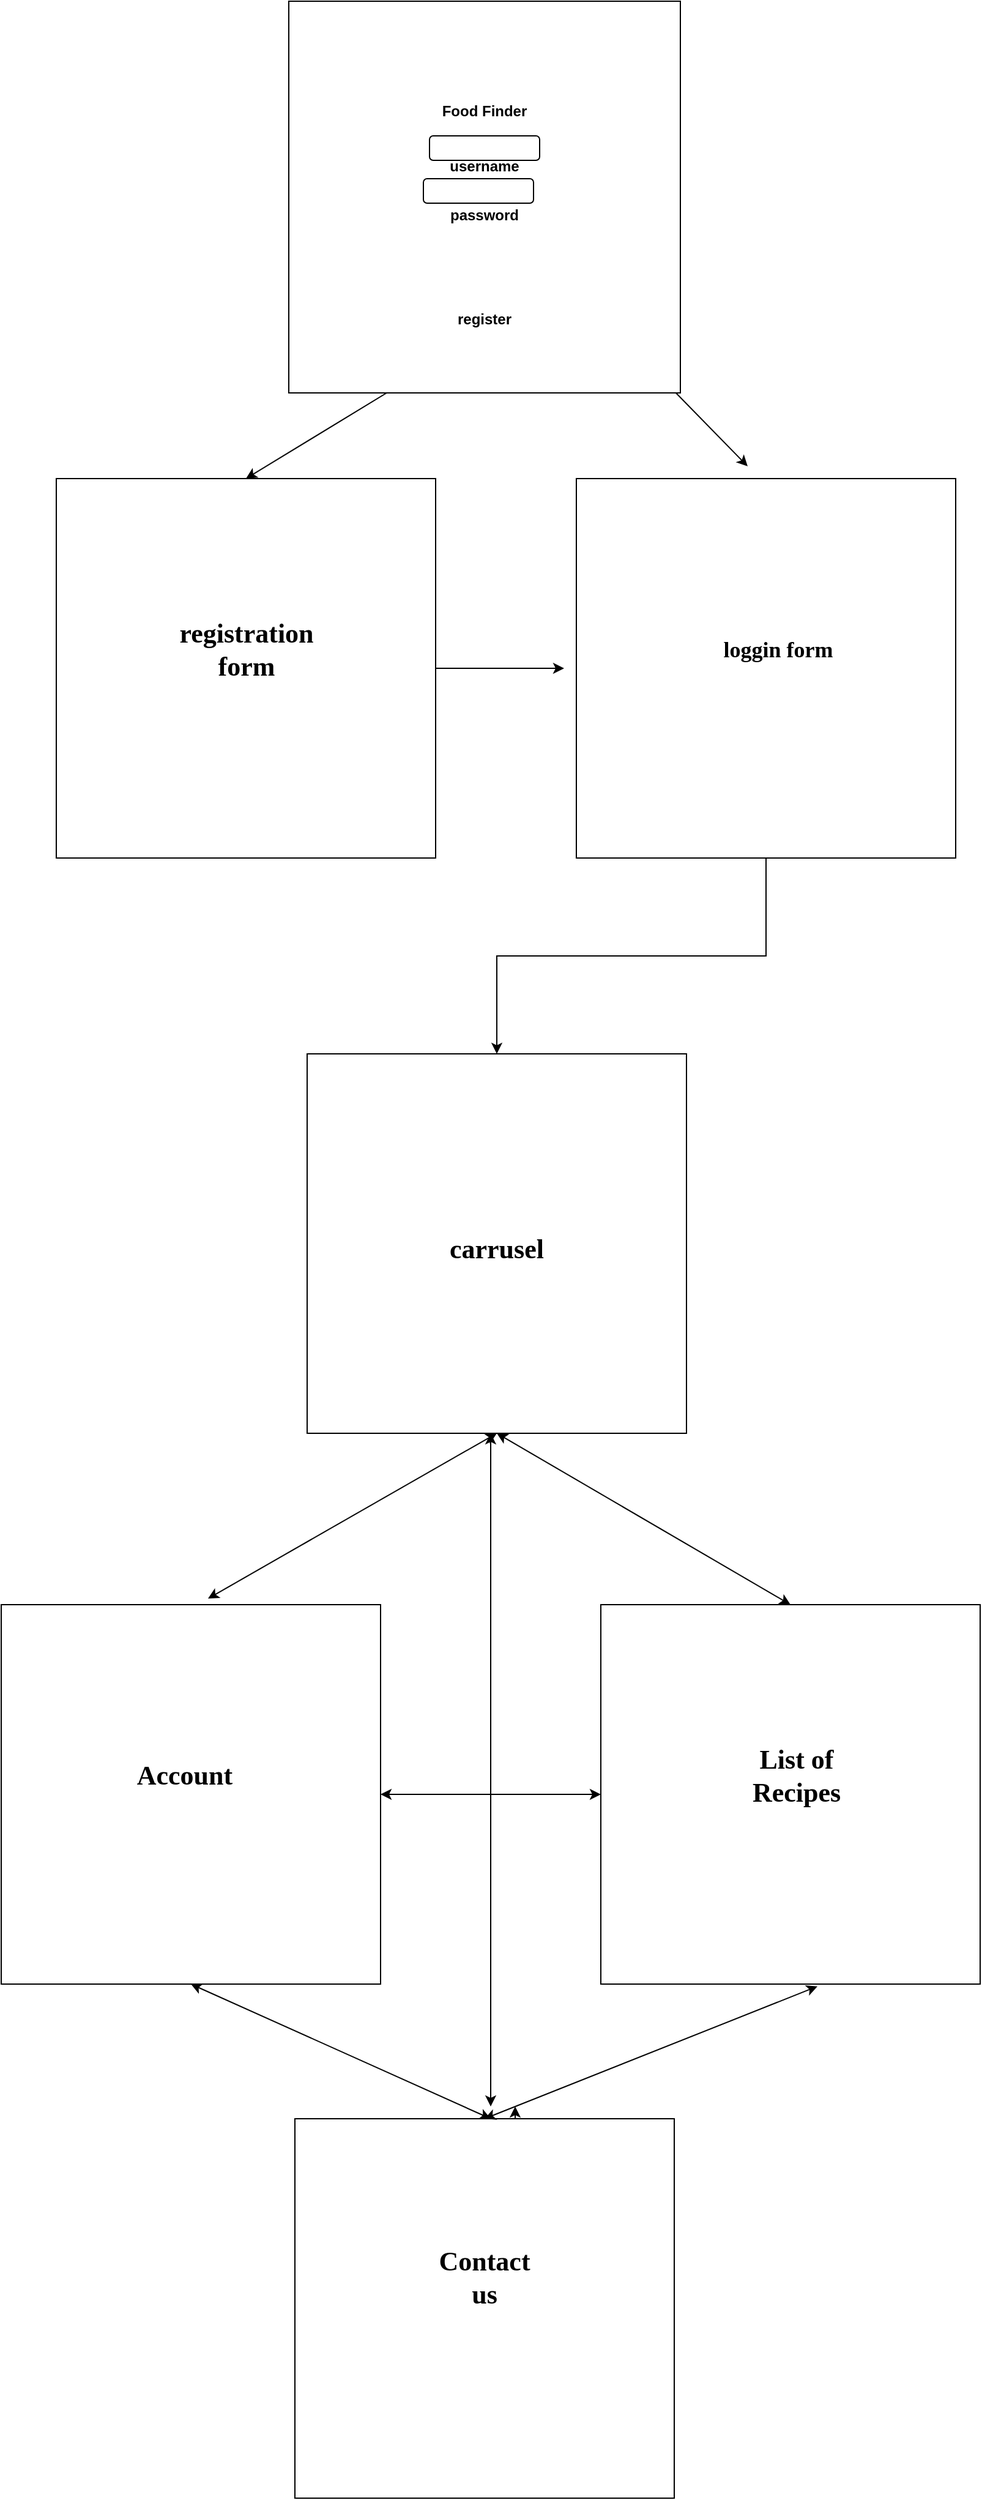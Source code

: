 <mxfile version="14.1.9" type="device"><diagram id="YLIy3OeQ4RPr63b6gepJ" name="Page-1"><mxGraphModel dx="1298" dy="833" grid="1" gridSize="10" guides="1" tooltips="1" connect="1" arrows="1" fold="1" page="1" pageScale="1" pageWidth="850" pageHeight="1100" math="0" shadow="0"><root><mxCell id="0"/><mxCell id="1" parent="0"/><mxCell id="fVj1W50yYzNSWGZp0jC5-1" value="" style="whiteSpace=wrap;html=1;aspect=fixed;" vertex="1" parent="1"><mxGeometry x="265" y="90" width="320" height="320" as="geometry"/></mxCell><mxCell id="fVj1W50yYzNSWGZp0jC5-2" value="username" style="text;html=1;strokeColor=none;fillColor=none;align=center;verticalAlign=middle;whiteSpace=wrap;rounded=0;fontStyle=1" vertex="1" parent="1"><mxGeometry x="405" y="215" width="40" height="20" as="geometry"/></mxCell><mxCell id="fVj1W50yYzNSWGZp0jC5-3" value="Food Finder" style="text;html=1;strokeColor=none;fillColor=none;align=center;verticalAlign=middle;whiteSpace=wrap;rounded=0;fontStyle=1" vertex="1" parent="1"><mxGeometry x="385" y="170" width="80" height="20" as="geometry"/></mxCell><mxCell id="fVj1W50yYzNSWGZp0jC5-5" value="" style="rounded=1;whiteSpace=wrap;html=1;" vertex="1" parent="1"><mxGeometry x="380" y="200" width="90" height="20" as="geometry"/></mxCell><mxCell id="fVj1W50yYzNSWGZp0jC5-6" value="" style="rounded=1;whiteSpace=wrap;html=1;" vertex="1" parent="1"><mxGeometry x="375" y="235" width="90" height="20" as="geometry"/></mxCell><mxCell id="fVj1W50yYzNSWGZp0jC5-7" value="password" style="text;html=1;strokeColor=none;fillColor=none;align=center;verticalAlign=middle;whiteSpace=wrap;rounded=0;fontStyle=1" vertex="1" parent="1"><mxGeometry x="405" y="255" width="40" height="20" as="geometry"/></mxCell><mxCell id="fVj1W50yYzNSWGZp0jC5-19" style="edgeStyle=orthogonalEdgeStyle;rounded=0;orthogonalLoop=1;jettySize=auto;html=1;" edge="1" parent="1" source="fVj1W50yYzNSWGZp0jC5-9" target="fVj1W50yYzNSWGZp0jC5-13"><mxGeometry relative="1" as="geometry"><mxPoint x="570" y="880" as="targetPoint"/></mxGeometry></mxCell><mxCell id="fVj1W50yYzNSWGZp0jC5-9" value="" style="whiteSpace=wrap;html=1;aspect=fixed;" vertex="1" parent="1"><mxGeometry x="500" y="480" width="310" height="310" as="geometry"/></mxCell><mxCell id="fVj1W50yYzNSWGZp0jC5-10" value="loggin form" style="text;html=1;strokeColor=none;fillColor=none;align=center;verticalAlign=middle;whiteSpace=wrap;rounded=0;fontFamily=Verdana;fontStyle=1;fontSize=18;" vertex="1" parent="1"><mxGeometry x="580" y="600" width="170" height="40" as="geometry"/></mxCell><mxCell id="fVj1W50yYzNSWGZp0jC5-18" style="edgeStyle=orthogonalEdgeStyle;rounded=0;orthogonalLoop=1;jettySize=auto;html=1;" edge="1" parent="1" source="fVj1W50yYzNSWGZp0jC5-11"><mxGeometry relative="1" as="geometry"><mxPoint x="490" y="635" as="targetPoint"/></mxGeometry></mxCell><mxCell id="fVj1W50yYzNSWGZp0jC5-11" value="" style="whiteSpace=wrap;html=1;aspect=fixed;" vertex="1" parent="1"><mxGeometry x="75" y="480" width="310" height="310" as="geometry"/></mxCell><mxCell id="fVj1W50yYzNSWGZp0jC5-12" value="registration form" style="text;html=1;strokeColor=none;fillColor=none;align=center;verticalAlign=middle;whiteSpace=wrap;rounded=0;fontFamily=Verdana;fontStyle=1;fontSize=22;" vertex="1" parent="1"><mxGeometry x="177.5" y="600" width="105" height="40" as="geometry"/></mxCell><mxCell id="fVj1W50yYzNSWGZp0jC5-13" value="" style="whiteSpace=wrap;html=1;aspect=fixed;" vertex="1" parent="1"><mxGeometry x="280" y="950" width="310" height="310" as="geometry"/></mxCell><mxCell id="fVj1W50yYzNSWGZp0jC5-14" value="register" style="text;html=1;strokeColor=none;fillColor=none;align=center;verticalAlign=middle;whiteSpace=wrap;rounded=0;fontStyle=1" vertex="1" parent="1"><mxGeometry x="380" y="340" width="90" height="20" as="geometry"/></mxCell><mxCell id="fVj1W50yYzNSWGZp0jC5-16" value="" style="endArrow=classic;html=1;" edge="1" parent="1" source="fVj1W50yYzNSWGZp0jC5-1"><mxGeometry width="50" height="50" relative="1" as="geometry"><mxPoint x="435" y="400" as="sourcePoint"/><mxPoint x="640" y="470" as="targetPoint"/></mxGeometry></mxCell><mxCell id="fVj1W50yYzNSWGZp0jC5-17" value="" style="endArrow=classic;html=1;exitX=0.25;exitY=1;exitDx=0;exitDy=0;entryX=0.5;entryY=0;entryDx=0;entryDy=0;" edge="1" parent="1" source="fVj1W50yYzNSWGZp0jC5-1" target="fVj1W50yYzNSWGZp0jC5-11"><mxGeometry width="50" height="50" relative="1" as="geometry"><mxPoint x="400" y="690" as="sourcePoint"/><mxPoint x="450" y="640" as="targetPoint"/></mxGeometry></mxCell><mxCell id="fVj1W50yYzNSWGZp0jC5-20" value="carrusel" style="text;html=1;strokeColor=none;fillColor=none;align=center;verticalAlign=middle;whiteSpace=wrap;rounded=0;fontStyle=1;fontFamily=Verdana;fontSize=22;" vertex="1" parent="1"><mxGeometry x="415" y="1100" width="40" height="20" as="geometry"/></mxCell><mxCell id="fVj1W50yYzNSWGZp0jC5-22" value="" style="whiteSpace=wrap;html=1;aspect=fixed;" vertex="1" parent="1"><mxGeometry x="30" y="1400" width="310" height="310" as="geometry"/></mxCell><mxCell id="fVj1W50yYzNSWGZp0jC5-23" value="" style="whiteSpace=wrap;html=1;aspect=fixed;" vertex="1" parent="1"><mxGeometry x="520" y="1400" width="310" height="310" as="geometry"/></mxCell><mxCell id="fVj1W50yYzNSWGZp0jC5-24" value="Account" style="text;html=1;strokeColor=none;fillColor=none;align=center;verticalAlign=middle;whiteSpace=wrap;rounded=0;fontFamily=Verdana;fontSize=22;fontStyle=1" vertex="1" parent="1"><mxGeometry x="160" y="1530" width="40" height="20" as="geometry"/></mxCell><mxCell id="fVj1W50yYzNSWGZp0jC5-25" value="&lt;b&gt;List of Recipes&lt;/b&gt;" style="text;html=1;strokeColor=none;fillColor=none;align=center;verticalAlign=middle;whiteSpace=wrap;rounded=0;fontFamily=Verdana;fontSize=22;" vertex="1" parent="1"><mxGeometry x="660" y="1530" width="40" height="20" as="geometry"/></mxCell><mxCell id="fVj1W50yYzNSWGZp0jC5-26" value="" style="endArrow=classic;startArrow=classic;html=1;fontFamily=Verdana;fontSize=22;entryX=0.5;entryY=1;entryDx=0;entryDy=0;exitX=0.545;exitY=-0.016;exitDx=0;exitDy=0;exitPerimeter=0;" edge="1" parent="1" source="fVj1W50yYzNSWGZp0jC5-22" target="fVj1W50yYzNSWGZp0jC5-13"><mxGeometry width="50" height="50" relative="1" as="geometry"><mxPoint x="400" y="1380" as="sourcePoint"/><mxPoint x="450" y="1330" as="targetPoint"/><Array as="points"/></mxGeometry></mxCell><mxCell id="fVj1W50yYzNSWGZp0jC5-27" value="" style="endArrow=classic;startArrow=classic;html=1;fontFamily=Verdana;fontSize=22;entryX=0;entryY=0.5;entryDx=0;entryDy=0;exitX=1;exitY=0.5;exitDx=0;exitDy=0;" edge="1" parent="1" source="fVj1W50yYzNSWGZp0jC5-22" target="fVj1W50yYzNSWGZp0jC5-23"><mxGeometry width="50" height="50" relative="1" as="geometry"><mxPoint x="400" y="1380" as="sourcePoint"/><mxPoint x="450" y="1330" as="targetPoint"/></mxGeometry></mxCell><mxCell id="fVj1W50yYzNSWGZp0jC5-28" value="" style="endArrow=classic;startArrow=classic;html=1;fontFamily=Verdana;fontSize=22;entryX=0.5;entryY=0;entryDx=0;entryDy=0;" edge="1" parent="1" target="fVj1W50yYzNSWGZp0jC5-23"><mxGeometry width="50" height="50" relative="1" as="geometry"><mxPoint x="435" y="1260" as="sourcePoint"/><mxPoint x="450" y="1330" as="targetPoint"/></mxGeometry></mxCell><mxCell id="fVj1W50yYzNSWGZp0jC5-32" style="edgeStyle=orthogonalEdgeStyle;rounded=0;orthogonalLoop=1;jettySize=auto;html=1;exitX=0.5;exitY=0;exitDx=0;exitDy=0;fontFamily=Verdana;fontSize=22;" edge="1" parent="1" source="fVj1W50yYzNSWGZp0jC5-29"><mxGeometry relative="1" as="geometry"><mxPoint x="450" y="1810" as="targetPoint"/></mxGeometry></mxCell><mxCell id="fVj1W50yYzNSWGZp0jC5-29" value="" style="whiteSpace=wrap;html=1;aspect=fixed;" vertex="1" parent="1"><mxGeometry x="270" y="1820" width="310" height="310" as="geometry"/></mxCell><mxCell id="fVj1W50yYzNSWGZp0jC5-30" value="Contact us" style="text;html=1;strokeColor=none;fillColor=none;align=center;verticalAlign=middle;whiteSpace=wrap;rounded=0;fontFamily=Verdana;fontSize=22;fontStyle=1" vertex="1" parent="1"><mxGeometry x="405" y="1940" width="40" height="20" as="geometry"/></mxCell><mxCell id="fVj1W50yYzNSWGZp0jC5-31" value="" style="endArrow=classic;startArrow=classic;html=1;fontFamily=Verdana;fontSize=22;exitX=0.5;exitY=0;exitDx=0;exitDy=0;entryX=0.571;entryY=1.006;entryDx=0;entryDy=0;entryPerimeter=0;" edge="1" parent="1" source="fVj1W50yYzNSWGZp0jC5-29" target="fVj1W50yYzNSWGZp0jC5-23"><mxGeometry width="50" height="50" relative="1" as="geometry"><mxPoint x="400" y="1760" as="sourcePoint"/><mxPoint x="450" y="1710" as="targetPoint"/></mxGeometry></mxCell><mxCell id="fVj1W50yYzNSWGZp0jC5-33" value="" style="endArrow=classic;startArrow=classic;html=1;fontFamily=Verdana;fontSize=22;entryX=0.5;entryY=1;entryDx=0;entryDy=0;" edge="1" parent="1" target="fVj1W50yYzNSWGZp0jC5-22"><mxGeometry width="50" height="50" relative="1" as="geometry"><mxPoint x="430" y="1820" as="sourcePoint"/><mxPoint x="450" y="1710" as="targetPoint"/></mxGeometry></mxCell><mxCell id="fVj1W50yYzNSWGZp0jC5-34" value="" style="endArrow=classic;startArrow=classic;html=1;fontFamily=Verdana;fontSize=22;" edge="1" parent="1"><mxGeometry width="50" height="50" relative="1" as="geometry"><mxPoint x="430" y="1810" as="sourcePoint"/><mxPoint x="430" y="1260" as="targetPoint"/></mxGeometry></mxCell></root></mxGraphModel></diagram></mxfile>